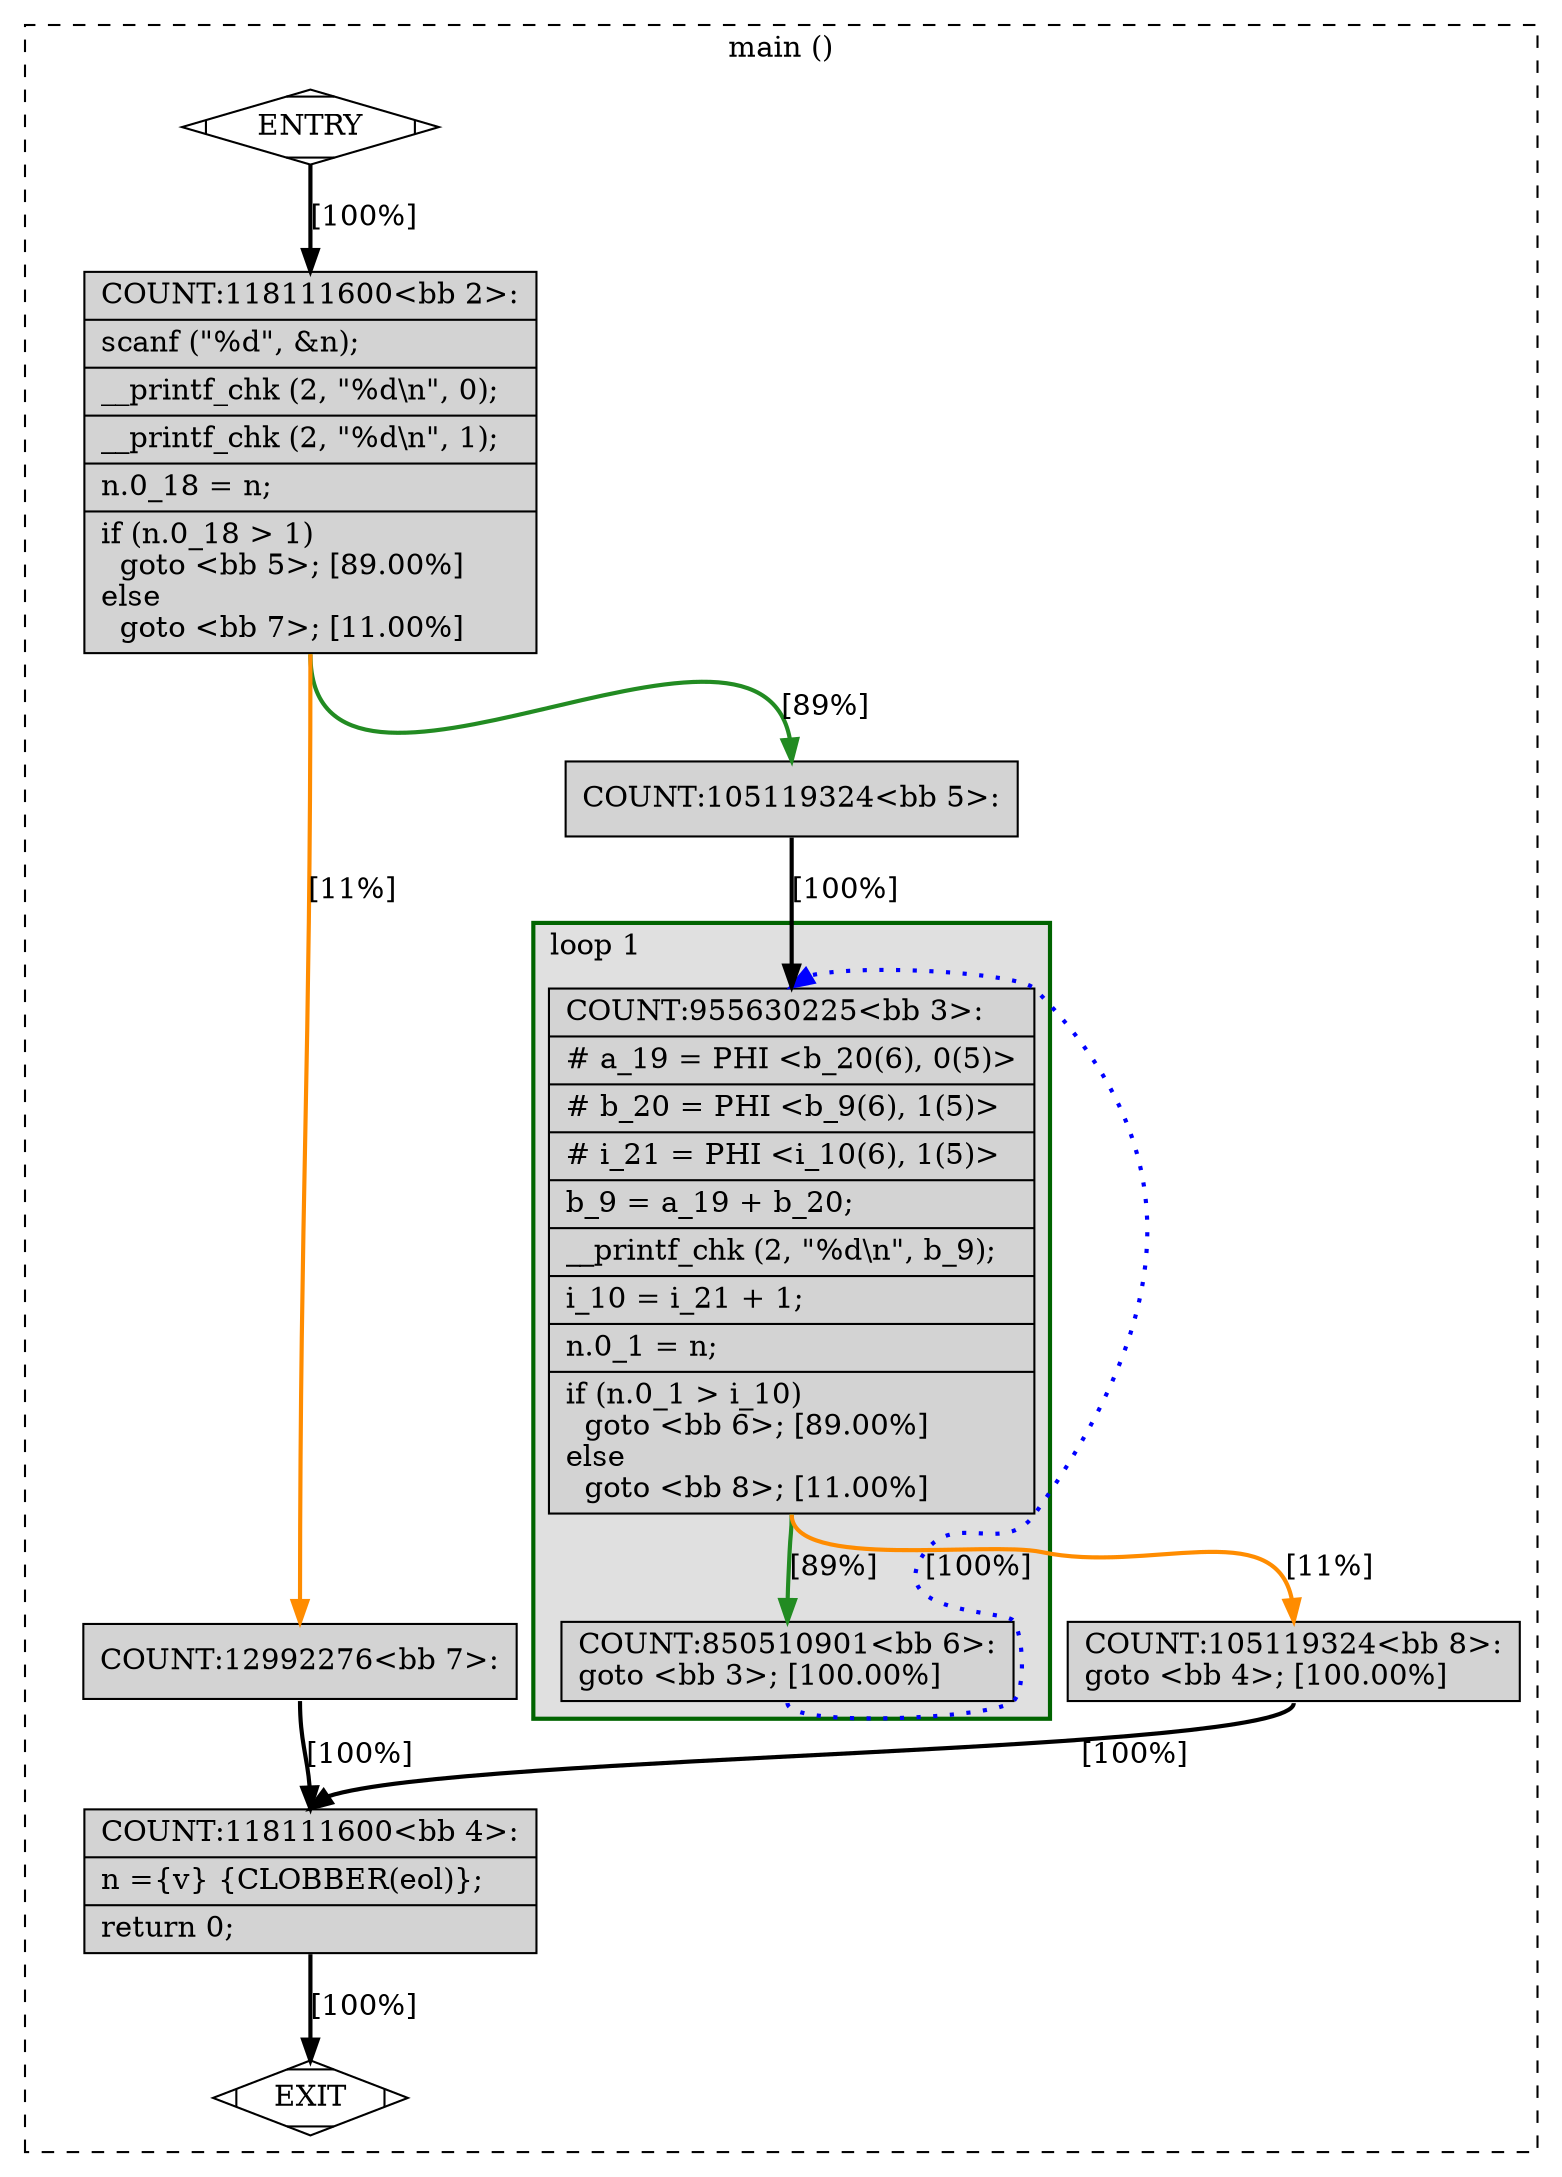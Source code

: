 digraph "a-fib.c.214t.local-pure-const2" {
overlap=false;
subgraph "cluster_main" {
	style="dashed";
	color="black";
	label="main ()";
	subgraph cluster_23_1 {
	style="filled";
	color="darkgreen";
	fillcolor="grey88";
	label="loop 1";
	labeljust=l;
	penwidth=2;
	fn_23_basic_block_3 [shape=record,style=filled,fillcolor=lightgrey,label="{COUNT:955630225\<bb\ 3\>:\l\
|#\ a_19\ =\ PHI\ \<b_20(6),\ 0(5)\>\l\
|#\ b_20\ =\ PHI\ \<b_9(6),\ 1(5)\>\l\
|#\ i_21\ =\ PHI\ \<i_10(6),\ 1(5)\>\l\
|b_9\ =\ a_19\ +\ b_20;\l\
|__printf_chk\ (2,\ \"%d\\n\",\ b_9);\l\
|i_10\ =\ i_21\ +\ 1;\l\
|n.0_1\ =\ n;\l\
|if\ (n.0_1\ \>\ i_10)\l\
\ \ goto\ \<bb\ 6\>;\ [89.00%]\l\
else\l\
\ \ goto\ \<bb\ 8\>;\ [11.00%]\l\
}"];

	fn_23_basic_block_6 [shape=record,style=filled,fillcolor=lightgrey,label="{COUNT:850510901\<bb\ 6\>:\l\
goto\ \<bb\ 3\>;\ [100.00%]\l\
}"];

	}
	fn_23_basic_block_0 [shape=Mdiamond,style=filled,fillcolor=white,label="ENTRY"];

	fn_23_basic_block_1 [shape=Mdiamond,style=filled,fillcolor=white,label="EXIT"];

	fn_23_basic_block_2 [shape=record,style=filled,fillcolor=lightgrey,label="{COUNT:118111600\<bb\ 2\>:\l\
|scanf\ (\"%d\",\ &n);\l\
|__printf_chk\ (2,\ \"%d\\n\",\ 0);\l\
|__printf_chk\ (2,\ \"%d\\n\",\ 1);\l\
|n.0_18\ =\ n;\l\
|if\ (n.0_18\ \>\ 1)\l\
\ \ goto\ \<bb\ 5\>;\ [89.00%]\l\
else\l\
\ \ goto\ \<bb\ 7\>;\ [11.00%]\l\
}"];

	fn_23_basic_block_5 [shape=record,style=filled,fillcolor=lightgrey,label="{COUNT:105119324\<bb\ 5\>:\l\
}"];

	fn_23_basic_block_8 [shape=record,style=filled,fillcolor=lightgrey,label="{COUNT:105119324\<bb\ 8\>:\l\
goto\ \<bb\ 4\>;\ [100.00%]\l\
}"];

	fn_23_basic_block_7 [shape=record,style=filled,fillcolor=lightgrey,label="{COUNT:12992276\<bb\ 7\>:\l\
}"];

	fn_23_basic_block_4 [shape=record,style=filled,fillcolor=lightgrey,label="{COUNT:118111600\<bb\ 4\>:\l\
|n\ =\{v\}\ \{CLOBBER(eol)\};\l\
|return\ 0;\l\
}"];

	fn_23_basic_block_0:s -> fn_23_basic_block_2:n [style="solid,bold",color=black,weight=100,constraint=true,label="[100%]"];
	fn_23_basic_block_2:s -> fn_23_basic_block_5:n [style="solid,bold",color=forestgreen,weight=10,constraint=true,label="[89%]"];
	fn_23_basic_block_2:s -> fn_23_basic_block_7:n [style="solid,bold",color=darkorange,weight=10,constraint=true,label="[11%]"];
	fn_23_basic_block_5:s -> fn_23_basic_block_3:n [style="solid,bold",color=black,weight=100,constraint=true,label="[100%]"];
	fn_23_basic_block_3:s -> fn_23_basic_block_6:n [style="solid,bold",color=forestgreen,weight=10,constraint=true,label="[89%]"];
	fn_23_basic_block_3:s -> fn_23_basic_block_8:n [style="solid,bold",color=darkorange,weight=10,constraint=true,label="[11%]"];
	fn_23_basic_block_8:s -> fn_23_basic_block_4:n [style="solid,bold",color=black,weight=100,constraint=true,label="[100%]"];
	fn_23_basic_block_6:s -> fn_23_basic_block_3:n [style="dotted,bold",color=blue,weight=10,constraint=false,label="[100%]"];
	fn_23_basic_block_7:s -> fn_23_basic_block_4:n [style="solid,bold",color=black,weight=100,constraint=true,label="[100%]"];
	fn_23_basic_block_4:s -> fn_23_basic_block_1:n [style="solid,bold",color=black,weight=10,constraint=true,label="[100%]"];
	fn_23_basic_block_0:s -> fn_23_basic_block_1:n [style="invis",constraint=true];
}
}

